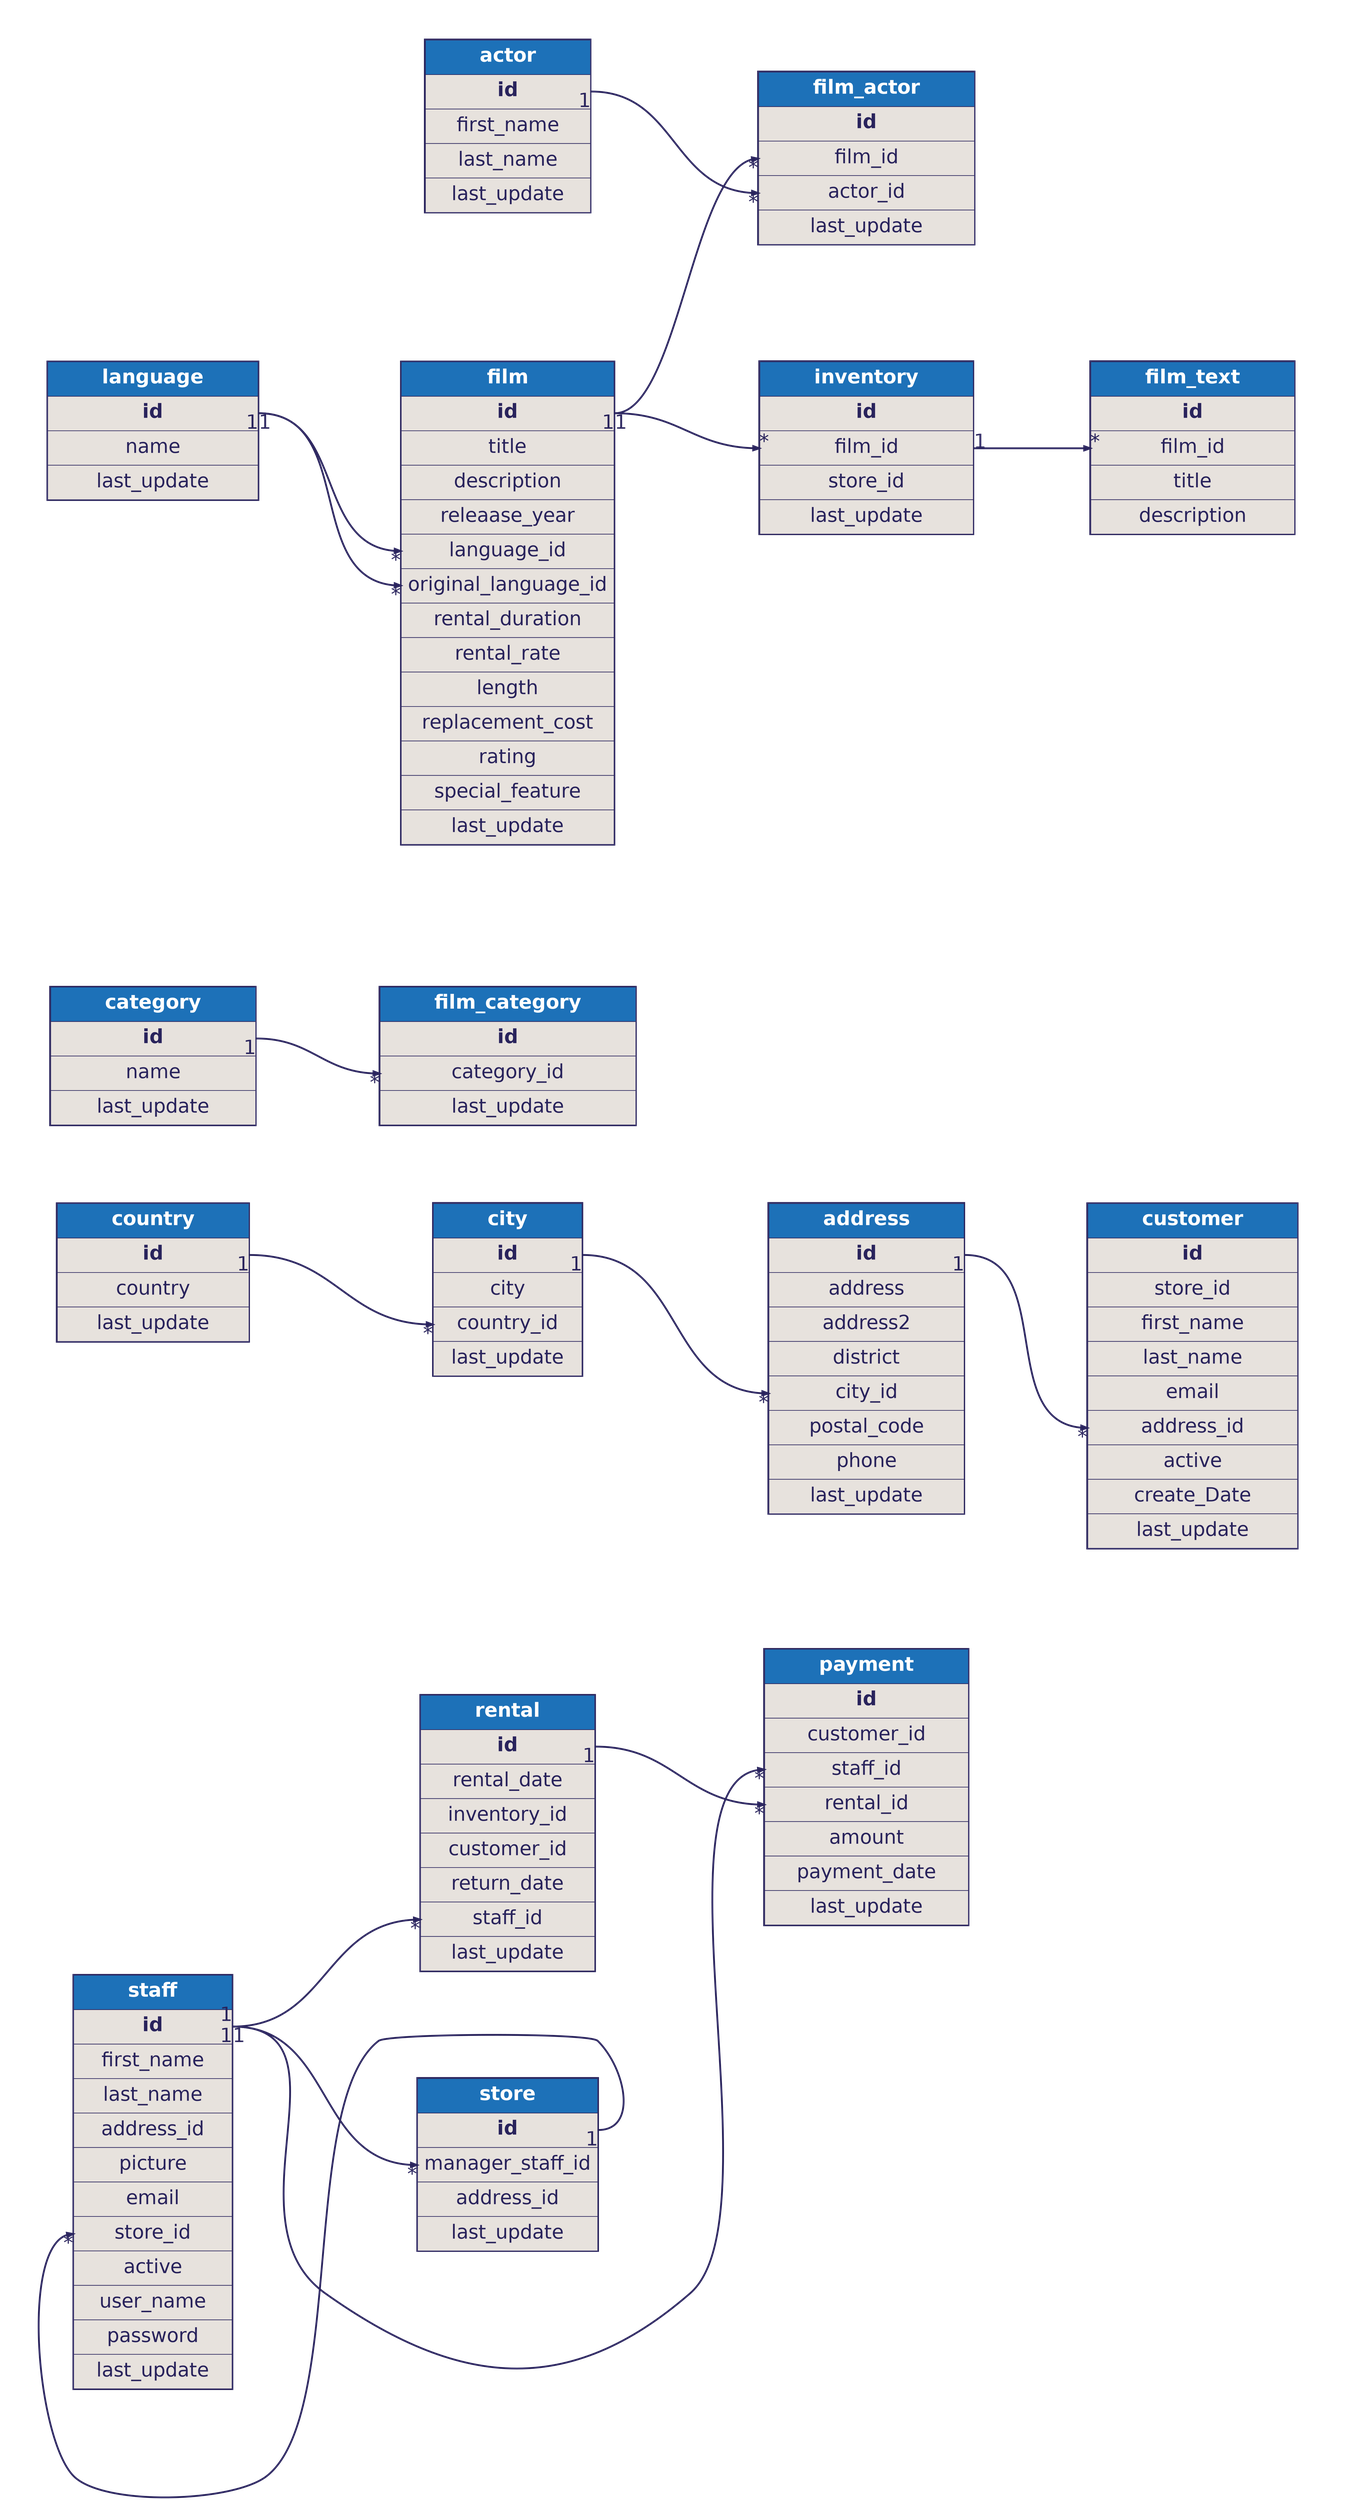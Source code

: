 digraph dbml {
      rankdir=LR;
      graph [fontname="helvetica", fontsize=32, fontcolor="#29235c", bgcolor="transparent"];
      node [penwidth=0, margin=0, fontname="helvetica", fontsize=32, fontcolor="#29235c"];
      edge [fontname="helvetica", fontsize=32, fontcolor="#29235c", color="#29235c"];

      
      
      "staff" [id=staff;label=<<TABLE BORDER="2" COLOR="#29235c" CELLBORDER="1" CELLSPACING="0" CELLPADDING="10" >
      <TR><TD PORT="f0" WIDTH="150" BGCOLOR="#1d71b8"><font color="#ffffff"><B>       staff       </B></font></TD></TR>
<TR><TD PORT="f1" BGCOLOR="#e7e2dd"><b>id</b></TD></TR>
<TR><TD PORT="f2" BGCOLOR="#e7e2dd">first_name</TD></TR>
<TR><TD PORT="f3" BGCOLOR="#e7e2dd">last_name</TD></TR>
<TR><TD PORT="f4" BGCOLOR="#e7e2dd">address_id</TD></TR>
<TR><TD PORT="f5" BGCOLOR="#e7e2dd">picture</TD></TR>
<TR><TD PORT="f6" BGCOLOR="#e7e2dd">email</TD></TR>
<TR><TD PORT="f7" BGCOLOR="#e7e2dd">store_id</TD></TR>
<TR><TD PORT="f8" BGCOLOR="#e7e2dd">active</TD></TR>
<TR><TD PORT="f9" BGCOLOR="#e7e2dd">user_name</TD></TR>
<TR><TD PORT="f10" BGCOLOR="#e7e2dd">password</TD></TR>
<TR><TD PORT="f11" BGCOLOR="#e7e2dd">last_update</TD></TR>
    </TABLE>>];
"store" [id=store;label=<<TABLE BORDER="2" COLOR="#29235c" CELLBORDER="1" CELLSPACING="0" CELLPADDING="10" >
      <TR><TD PORT="f0" WIDTH="150" BGCOLOR="#1d71b8"><font color="#ffffff"><B>       store       </B></font></TD></TR>
<TR><TD PORT="f1" BGCOLOR="#e7e2dd"><b>id</b></TD></TR>
<TR><TD PORT="f2" BGCOLOR="#e7e2dd">manager_staff_id</TD></TR>
<TR><TD PORT="f3" BGCOLOR="#e7e2dd">address_id</TD></TR>
<TR><TD PORT="f4" BGCOLOR="#e7e2dd">last_update</TD></TR>
    </TABLE>>];
"payment" [id=payment;label=<<TABLE BORDER="2" COLOR="#29235c" CELLBORDER="1" CELLSPACING="0" CELLPADDING="10" >
      <TR><TD PORT="f0" WIDTH="150" BGCOLOR="#1d71b8"><font color="#ffffff"><B>       payment       </B></font></TD></TR>
<TR><TD PORT="f1" BGCOLOR="#e7e2dd"><b>id</b></TD></TR>
<TR><TD PORT="f2" BGCOLOR="#e7e2dd">customer_id</TD></TR>
<TR><TD PORT="f3" BGCOLOR="#e7e2dd">staff_id</TD></TR>
<TR><TD PORT="f4" BGCOLOR="#e7e2dd">rental_id</TD></TR>
<TR><TD PORT="f5" BGCOLOR="#e7e2dd">amount</TD></TR>
<TR><TD PORT="f6" BGCOLOR="#e7e2dd">payment_date</TD></TR>
<TR><TD PORT="f7" BGCOLOR="#e7e2dd">last_update</TD></TR>
    </TABLE>>];
"rental" [id=rental;label=<<TABLE BORDER="2" COLOR="#29235c" CELLBORDER="1" CELLSPACING="0" CELLPADDING="10" >
      <TR><TD PORT="f0" WIDTH="150" BGCOLOR="#1d71b8"><font color="#ffffff"><B>       rental       </B></font></TD></TR>
<TR><TD PORT="f1" BGCOLOR="#e7e2dd"><b>id</b></TD></TR>
<TR><TD PORT="f2" BGCOLOR="#e7e2dd">rental_date</TD></TR>
<TR><TD PORT="f3" BGCOLOR="#e7e2dd">inventory_id</TD></TR>
<TR><TD PORT="f4" BGCOLOR="#e7e2dd">customer_id</TD></TR>
<TR><TD PORT="f5" BGCOLOR="#e7e2dd">return_date</TD></TR>
<TR><TD PORT="f6" BGCOLOR="#e7e2dd">staff_id</TD></TR>
<TR><TD PORT="f7" BGCOLOR="#e7e2dd">last_update</TD></TR>
    </TABLE>>];
"country" [id=country;label=<<TABLE BORDER="2" COLOR="#29235c" CELLBORDER="1" CELLSPACING="0" CELLPADDING="10" >
      <TR><TD PORT="f0" WIDTH="150" BGCOLOR="#1d71b8"><font color="#ffffff"><B>       country       </B></font></TD></TR>
<TR><TD PORT="f1" BGCOLOR="#e7e2dd"><b>id</b></TD></TR>
<TR><TD PORT="f2" BGCOLOR="#e7e2dd">country</TD></TR>
<TR><TD PORT="f3" BGCOLOR="#e7e2dd">last_update</TD></TR>
    </TABLE>>];
"city" [id=city;label=<<TABLE BORDER="2" COLOR="#29235c" CELLBORDER="1" CELLSPACING="0" CELLPADDING="10" >
      <TR><TD PORT="f0" WIDTH="150" BGCOLOR="#1d71b8"><font color="#ffffff"><B>       city       </B></font></TD></TR>
<TR><TD PORT="f1" BGCOLOR="#e7e2dd"><b>id</b></TD></TR>
<TR><TD PORT="f2" BGCOLOR="#e7e2dd">city</TD></TR>
<TR><TD PORT="f3" BGCOLOR="#e7e2dd">country_id</TD></TR>
<TR><TD PORT="f4" BGCOLOR="#e7e2dd">last_update</TD></TR>
    </TABLE>>];
"address" [id=address;label=<<TABLE BORDER="2" COLOR="#29235c" CELLBORDER="1" CELLSPACING="0" CELLPADDING="10" >
      <TR><TD PORT="f0" WIDTH="150" BGCOLOR="#1d71b8"><font color="#ffffff"><B>       address       </B></font></TD></TR>
<TR><TD PORT="f1" BGCOLOR="#e7e2dd"><b>id</b></TD></TR>
<TR><TD PORT="f2" BGCOLOR="#e7e2dd">address</TD></TR>
<TR><TD PORT="f3" BGCOLOR="#e7e2dd">address2</TD></TR>
<TR><TD PORT="f4" BGCOLOR="#e7e2dd">district</TD></TR>
<TR><TD PORT="f5" BGCOLOR="#e7e2dd">city_id</TD></TR>
<TR><TD PORT="f6" BGCOLOR="#e7e2dd">postal_code</TD></TR>
<TR><TD PORT="f7" BGCOLOR="#e7e2dd">phone</TD></TR>
<TR><TD PORT="f8" BGCOLOR="#e7e2dd">last_update</TD></TR>
    </TABLE>>];
"customer" [id=customer;label=<<TABLE BORDER="2" COLOR="#29235c" CELLBORDER="1" CELLSPACING="0" CELLPADDING="10" >
      <TR><TD PORT="f0" WIDTH="150" BGCOLOR="#1d71b8"><font color="#ffffff"><B>       customer       </B></font></TD></TR>
<TR><TD PORT="f1" BGCOLOR="#e7e2dd"><b>id</b></TD></TR>
<TR><TD PORT="f2" BGCOLOR="#e7e2dd">store_id</TD></TR>
<TR><TD PORT="f3" BGCOLOR="#e7e2dd">first_name</TD></TR>
<TR><TD PORT="f4" BGCOLOR="#e7e2dd">last_name</TD></TR>
<TR><TD PORT="f5" BGCOLOR="#e7e2dd">email</TD></TR>
<TR><TD PORT="f6" BGCOLOR="#e7e2dd">address_id</TD></TR>
<TR><TD PORT="f7" BGCOLOR="#e7e2dd">active</TD></TR>
<TR><TD PORT="f8" BGCOLOR="#e7e2dd">create_Date</TD></TR>
<TR><TD PORT="f9" BGCOLOR="#e7e2dd">last_update</TD></TR>
    </TABLE>>];
"category" [id=category;label=<<TABLE BORDER="2" COLOR="#29235c" CELLBORDER="1" CELLSPACING="0" CELLPADDING="10" >
      <TR><TD PORT="f0" WIDTH="150" BGCOLOR="#1d71b8"><font color="#ffffff"><B>       category       </B></font></TD></TR>
<TR><TD PORT="f1" BGCOLOR="#e7e2dd"><b>id</b></TD></TR>
<TR><TD PORT="f2" BGCOLOR="#e7e2dd">name</TD></TR>
<TR><TD PORT="f3" BGCOLOR="#e7e2dd">last_update</TD></TR>
    </TABLE>>];
"film_category" [id=film_category;label=<<TABLE BORDER="2" COLOR="#29235c" CELLBORDER="1" CELLSPACING="0" CELLPADDING="10" >
      <TR><TD PORT="f0" WIDTH="150" BGCOLOR="#1d71b8"><font color="#ffffff"><B>       film_category       </B></font></TD></TR>
<TR><TD PORT="f1" BGCOLOR="#e7e2dd"><b>id</b></TD></TR>
<TR><TD PORT="f2" BGCOLOR="#e7e2dd">category_id</TD></TR>
<TR><TD PORT="f3" BGCOLOR="#e7e2dd">last_update</TD></TR>
    </TABLE>>];
"language" [id=language;label=<<TABLE BORDER="2" COLOR="#29235c" CELLBORDER="1" CELLSPACING="0" CELLPADDING="10" >
      <TR><TD PORT="f0" WIDTH="150" BGCOLOR="#1d71b8"><font color="#ffffff"><B>       language       </B></font></TD></TR>
<TR><TD PORT="f1" BGCOLOR="#e7e2dd"><b>id</b></TD></TR>
<TR><TD PORT="f2" BGCOLOR="#e7e2dd">name</TD></TR>
<TR><TD PORT="f3" BGCOLOR="#e7e2dd">last_update</TD></TR>
    </TABLE>>];
"film_text" [id=film_text;label=<<TABLE BORDER="2" COLOR="#29235c" CELLBORDER="1" CELLSPACING="0" CELLPADDING="10" >
      <TR><TD PORT="f0" WIDTH="150" BGCOLOR="#1d71b8"><font color="#ffffff"><B>       film_text       </B></font></TD></TR>
<TR><TD PORT="f1" BGCOLOR="#e7e2dd"><b>id</b></TD></TR>
<TR><TD PORT="f2" BGCOLOR="#e7e2dd">film_id</TD></TR>
<TR><TD PORT="f3" BGCOLOR="#e7e2dd">title</TD></TR>
<TR><TD PORT="f4" BGCOLOR="#e7e2dd">description</TD></TR>
    </TABLE>>];
"actor" [id=actor;label=<<TABLE BORDER="2" COLOR="#29235c" CELLBORDER="1" CELLSPACING="0" CELLPADDING="10" >
      <TR><TD PORT="f0" WIDTH="150" BGCOLOR="#1d71b8"><font color="#ffffff"><B>       actor       </B></font></TD></TR>
<TR><TD PORT="f1" BGCOLOR="#e7e2dd"><b>id</b></TD></TR>
<TR><TD PORT="f2" BGCOLOR="#e7e2dd">first_name</TD></TR>
<TR><TD PORT="f3" BGCOLOR="#e7e2dd">last_name</TD></TR>
<TR><TD PORT="f4" BGCOLOR="#e7e2dd">last_update</TD></TR>
    </TABLE>>];
"film" [id=film;label=<<TABLE BORDER="2" COLOR="#29235c" CELLBORDER="1" CELLSPACING="0" CELLPADDING="10" >
      <TR><TD PORT="f0" WIDTH="150" BGCOLOR="#1d71b8"><font color="#ffffff"><B>       film       </B></font></TD></TR>
<TR><TD PORT="f1" BGCOLOR="#e7e2dd"><b>id</b></TD></TR>
<TR><TD PORT="f2" BGCOLOR="#e7e2dd">title</TD></TR>
<TR><TD PORT="f3" BGCOLOR="#e7e2dd">description</TD></TR>
<TR><TD PORT="f4" BGCOLOR="#e7e2dd">releaase_year</TD></TR>
<TR><TD PORT="f5" BGCOLOR="#e7e2dd">language_id</TD></TR>
<TR><TD PORT="f6" BGCOLOR="#e7e2dd">original_language_id</TD></TR>
<TR><TD PORT="f7" BGCOLOR="#e7e2dd">rental_duration</TD></TR>
<TR><TD PORT="f8" BGCOLOR="#e7e2dd">rental_rate</TD></TR>
<TR><TD PORT="f9" BGCOLOR="#e7e2dd">length</TD></TR>
<TR><TD PORT="f10" BGCOLOR="#e7e2dd">replacement_cost</TD></TR>
<TR><TD PORT="f11" BGCOLOR="#e7e2dd">rating</TD></TR>
<TR><TD PORT="f12" BGCOLOR="#e7e2dd">special_feature</TD></TR>
<TR><TD PORT="f13" BGCOLOR="#e7e2dd">last_update</TD></TR>
    </TABLE>>];
"film_actor" [id=film_actor;label=<<TABLE BORDER="2" COLOR="#29235c" CELLBORDER="1" CELLSPACING="0" CELLPADDING="10" >
      <TR><TD PORT="f0" WIDTH="150" BGCOLOR="#1d71b8"><font color="#ffffff"><B>       film_actor       </B></font></TD></TR>
<TR><TD PORT="f1" BGCOLOR="#e7e2dd"><b>id</b></TD></TR>
<TR><TD PORT="f2" BGCOLOR="#e7e2dd">film_id</TD></TR>
<TR><TD PORT="f3" BGCOLOR="#e7e2dd">actor_id</TD></TR>
<TR><TD PORT="f4" BGCOLOR="#e7e2dd">last_update</TD></TR>
    </TABLE>>];
"inventory" [id=inventory;label=<<TABLE BORDER="2" COLOR="#29235c" CELLBORDER="1" CELLSPACING="0" CELLPADDING="10" >
      <TR><TD PORT="f0" WIDTH="150" BGCOLOR="#1d71b8"><font color="#ffffff"><B>       inventory       </B></font></TD></TR>
<TR><TD PORT="f1" BGCOLOR="#e7e2dd"><b>id</b></TD></TR>
<TR><TD PORT="f2" BGCOLOR="#e7e2dd">film_id</TD></TR>
<TR><TD PORT="f3" BGCOLOR="#e7e2dd">store_id</TD></TR>
<TR><TD PORT="f4" BGCOLOR="#e7e2dd">last_update</TD></TR>
    </TABLE>>];
    
      store:f0 -> staff:f0 [style=invis, weight=100, color=red]
    store:f1:e -> staff:f7:w [penwidth=3, color="#29235c", headlabel="*", taillabel="1", arrowhead="normal", arrowtail="none"]
staff:f0 -> store:f0 [style=invis, weight=100, color=red]
    staff:f1:e -> store:f2:w [penwidth=3, color="#29235c", headlabel="*", taillabel="1", arrowhead="normal", arrowtail="none"]
staff:f0 -> payment:f0 [style=invis, weight=100, color=red]
    staff:f1:e -> payment:f3:w [penwidth=3, color="#29235c", headlabel="*", taillabel="1", arrowhead="normal", arrowtail="none"]
rental:f0 -> payment:f0 [style=invis, weight=100, color=red]
    rental:f1:e -> payment:f4:w [penwidth=3, color="#29235c", headlabel="*", taillabel="1", arrowhead="normal", arrowtail="none"]
staff:f0 -> rental:f0 [style=invis, weight=100, color=red]
    staff:f1:e -> rental:f6:w [penwidth=3, color="#29235c", headlabel="*", taillabel="1", arrowhead="normal", arrowtail="none"]
country:f0 -> city:f0 [style=invis, weight=100, color=red]
    country:f1:e -> city:f3:w [penwidth=3, color="#29235c", headlabel="*", taillabel="1", arrowhead="normal", arrowtail="none"]
city:f0 -> address:f0 [style=invis, weight=100, color=red]
    city:f1:e -> address:f5:w [penwidth=3, color="#29235c", headlabel="*", taillabel="1", arrowhead="normal", arrowtail="none"]
address:f0 -> customer:f0 [style=invis, weight=100, color=red]
    address:f1:e -> customer:f6:w [penwidth=3, color="#29235c", headlabel="*", taillabel="1", arrowhead="normal", arrowtail="none"]
category:f0 -> film_category:f0 [style=invis, weight=100, color=red]
    category:f1:e -> film_category:f2:w [penwidth=3, color="#29235c", headlabel="*", taillabel="1", arrowhead="normal", arrowtail="none"]
inventory:f0 -> film_text:f0 [style=invis, weight=100, color=red]
    inventory:f2:e -> film_text:f2:w [penwidth=3, color="#29235c", headlabel="*", taillabel="1", arrowhead="normal", arrowtail="none"]
language:f0 -> film:f0 [style=invis, weight=100, color=red]
    language:f1:e -> film:f5:w [penwidth=3, color="#29235c", headlabel="*", taillabel="1", arrowhead="normal", arrowtail="none"]
language:f0 -> film:f0 [style=invis, weight=100, color=red]
    language:f1:e -> film:f6:w [penwidth=3, color="#29235c", headlabel="*", taillabel="1", arrowhead="normal", arrowtail="none"]
film:f0 -> film_actor:f0 [style=invis, weight=100, color=red]
    film:f1:e -> film_actor:f2:w [penwidth=3, color="#29235c", headlabel="*", taillabel="1", arrowhead="normal", arrowtail="none"]
actor:f0 -> film_actor:f0 [style=invis, weight=100, color=red]
    actor:f1:e -> film_actor:f3:w [penwidth=3, color="#29235c", headlabel="*", taillabel="1", arrowhead="normal", arrowtail="none"]
film:f0 -> inventory:f0 [style=invis, weight=100, color=red]
    film:f1:e -> inventory:f2:w [penwidth=3, color="#29235c", headlabel="*", taillabel="1", arrowhead="normal", arrowtail="none"]
    }